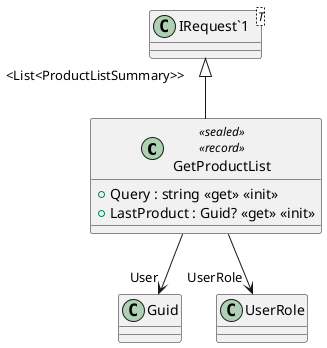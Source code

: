 @startuml
class GetProductList <<sealed>> <<record>> {
    + Query : string <<get>> <<init>>
    + LastProduct : Guid? <<get>> <<init>>
}
class "IRequest`1"<T> {
}
"IRequest`1" "<List<ProductListSummary>>" <|-- GetProductList
GetProductList --> "User" Guid
GetProductList --> "UserRole" UserRole
@enduml
